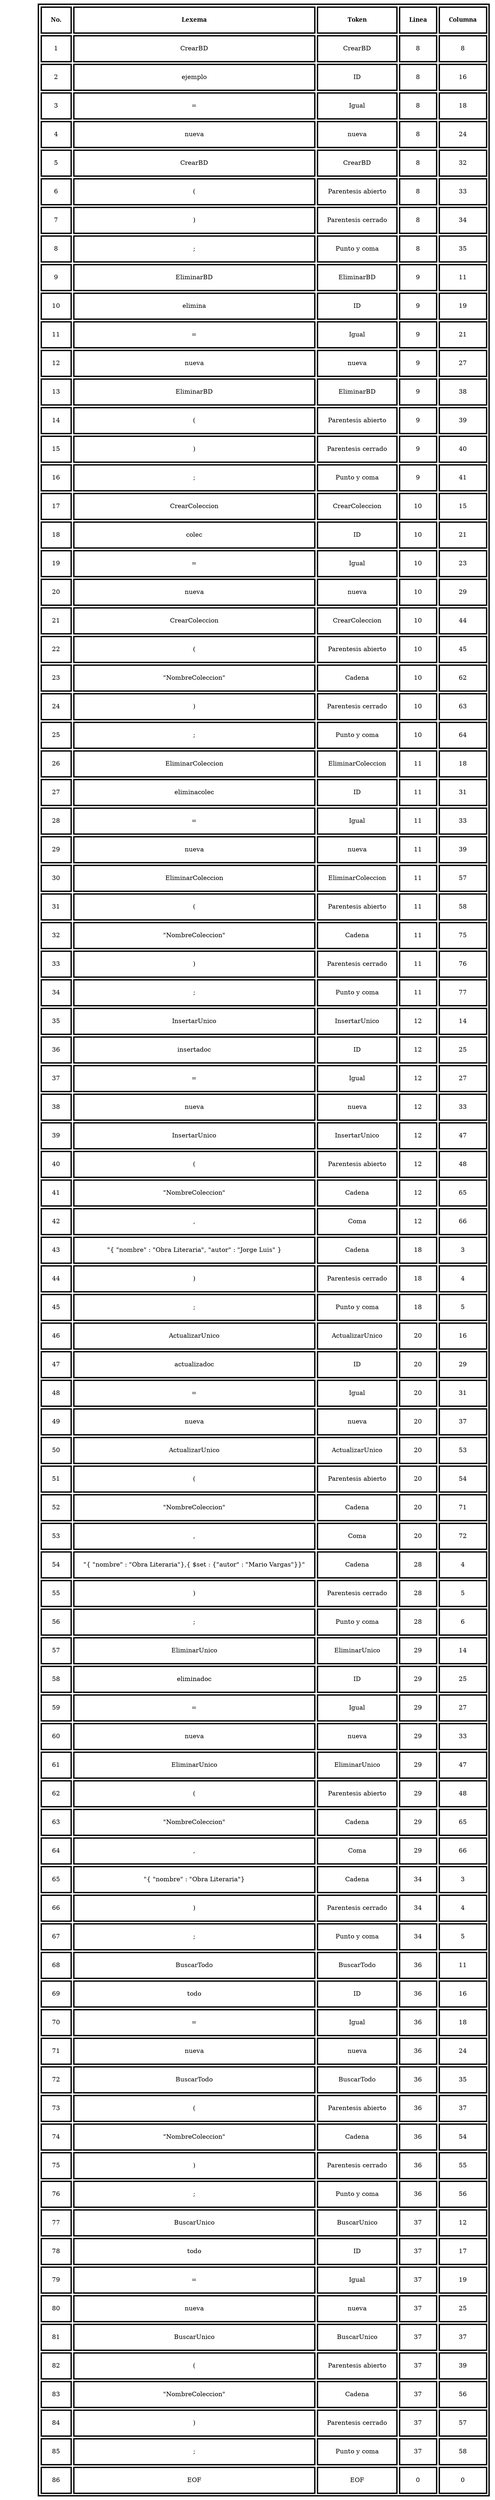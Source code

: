 digraph G {Start[label="", shape=none]
a0[shape=none label=<<TABLE align="center" border="3" cellspacing="3" cellpadding="20"><TR><TD><FONT FACE="bold">No.</FONT></TD><TD><FONT FACE="bold">Lexema</FONT></TD><TD><FONT FACE="bold">Token</FONT></TD><TD><FONT FACE="bold">Linea</FONT></TD><TD><FONT FACE="bold">Columna</FONT></TD></TR><TR><TD>1</TD><TD>CrearBD</TD><TD>CrearBD</TD><TD>8</TD><TD>8</TD></TR><TR><TD>2</TD><TD>ejemplo</TD><TD>ID</TD><TD>8</TD><TD>16</TD></TR><TR><TD>3</TD><TD>=</TD><TD>Igual</TD><TD>8</TD><TD>18</TD></TR><TR><TD>4</TD><TD>nueva</TD><TD>nueva</TD><TD>8</TD><TD>24</TD></TR><TR><TD>5</TD><TD>CrearBD</TD><TD>CrearBD</TD><TD>8</TD><TD>32</TD></TR><TR><TD>6</TD><TD>(</TD><TD>Parentesis abierto</TD><TD>8</TD><TD>33</TD></TR><TR><TD>7</TD><TD>)</TD><TD>Parentesis cerrado</TD><TD>8</TD><TD>34</TD></TR><TR><TD>8</TD><TD>;</TD><TD>Punto y coma</TD><TD>8</TD><TD>35</TD></TR><TR><TD>9</TD><TD>EliminarBD</TD><TD>EliminarBD</TD><TD>9</TD><TD>11</TD></TR><TR><TD>10</TD><TD>elimina</TD><TD>ID</TD><TD>9</TD><TD>19</TD></TR><TR><TD>11</TD><TD>=</TD><TD>Igual</TD><TD>9</TD><TD>21</TD></TR><TR><TD>12</TD><TD>nueva</TD><TD>nueva</TD><TD>9</TD><TD>27</TD></TR><TR><TD>13</TD><TD>EliminarBD</TD><TD>EliminarBD</TD><TD>9</TD><TD>38</TD></TR><TR><TD>14</TD><TD>(</TD><TD>Parentesis abierto</TD><TD>9</TD><TD>39</TD></TR><TR><TD>15</TD><TD>)</TD><TD>Parentesis cerrado</TD><TD>9</TD><TD>40</TD></TR><TR><TD>16</TD><TD>;</TD><TD>Punto y coma</TD><TD>9</TD><TD>41</TD></TR><TR><TD>17</TD><TD>CrearColeccion</TD><TD>CrearColeccion</TD><TD>10</TD><TD>15</TD></TR><TR><TD>18</TD><TD>colec</TD><TD>ID</TD><TD>10</TD><TD>21</TD></TR><TR><TD>19</TD><TD>=</TD><TD>Igual</TD><TD>10</TD><TD>23</TD></TR><TR><TD>20</TD><TD>nueva</TD><TD>nueva</TD><TD>10</TD><TD>29</TD></TR><TR><TD>21</TD><TD>CrearColeccion</TD><TD>CrearColeccion</TD><TD>10</TD><TD>44</TD></TR><TR><TD>22</TD><TD>(</TD><TD>Parentesis abierto</TD><TD>10</TD><TD>45</TD></TR><TR><TD>23</TD><TD>"NombreColeccion"</TD><TD>Cadena</TD><TD>10</TD><TD>62</TD></TR><TR><TD>24</TD><TD>)</TD><TD>Parentesis cerrado</TD><TD>10</TD><TD>63</TD></TR><TR><TD>25</TD><TD>;</TD><TD>Punto y coma</TD><TD>10</TD><TD>64</TD></TR><TR><TD>26</TD><TD>EliminarColeccion</TD><TD>EliminarColeccion</TD><TD>11</TD><TD>18</TD></TR><TR><TD>27</TD><TD>eliminacolec</TD><TD>ID</TD><TD>11</TD><TD>31</TD></TR><TR><TD>28</TD><TD>=</TD><TD>Igual</TD><TD>11</TD><TD>33</TD></TR><TR><TD>29</TD><TD>nueva</TD><TD>nueva</TD><TD>11</TD><TD>39</TD></TR><TR><TD>30</TD><TD>EliminarColeccion</TD><TD>EliminarColeccion</TD><TD>11</TD><TD>57</TD></TR><TR><TD>31</TD><TD>(</TD><TD>Parentesis abierto</TD><TD>11</TD><TD>58</TD></TR><TR><TD>32</TD><TD>"NombreColeccion"</TD><TD>Cadena</TD><TD>11</TD><TD>75</TD></TR><TR><TD>33</TD><TD>)</TD><TD>Parentesis cerrado</TD><TD>11</TD><TD>76</TD></TR><TR><TD>34</TD><TD>;</TD><TD>Punto y coma</TD><TD>11</TD><TD>77</TD></TR><TR><TD>35</TD><TD>InsertarUnico</TD><TD>InsertarUnico</TD><TD>12</TD><TD>14</TD></TR><TR><TD>36</TD><TD>insertadoc</TD><TD>ID</TD><TD>12</TD><TD>25</TD></TR><TR><TD>37</TD><TD>=</TD><TD>Igual</TD><TD>12</TD><TD>27</TD></TR><TR><TD>38</TD><TD>nueva</TD><TD>nueva</TD><TD>12</TD><TD>33</TD></TR><TR><TD>39</TD><TD>InsertarUnico</TD><TD>InsertarUnico</TD><TD>12</TD><TD>47</TD></TR><TR><TD>40</TD><TD>(</TD><TD>Parentesis abierto</TD><TD>12</TD><TD>48</TD></TR><TR><TD>41</TD><TD>"NombreColeccion"</TD><TD>Cadena</TD><TD>12</TD><TD>65</TD></TR><TR><TD>42</TD><TD>,</TD><TD>Coma</TD><TD>12</TD><TD>66</TD></TR><TR><TD>43</TD><TD>"{ "nombre" : "Obra Literaria", "autor" : "Jorge Luis" }</TD><TD>Cadena</TD><TD>18</TD><TD>3</TD></TR><TR><TD>44</TD><TD>)</TD><TD>Parentesis cerrado</TD><TD>18</TD><TD>4</TD></TR><TR><TD>45</TD><TD>;</TD><TD>Punto y coma</TD><TD>18</TD><TD>5</TD></TR><TR><TD>46</TD><TD>ActualizarUnico</TD><TD>ActualizarUnico</TD><TD>20</TD><TD>16</TD></TR><TR><TD>47</TD><TD>actualizadoc</TD><TD>ID</TD><TD>20</TD><TD>29</TD></TR><TR><TD>48</TD><TD>=</TD><TD>Igual</TD><TD>20</TD><TD>31</TD></TR><TR><TD>49</TD><TD>nueva</TD><TD>nueva</TD><TD>20</TD><TD>37</TD></TR><TR><TD>50</TD><TD>ActualizarUnico</TD><TD>ActualizarUnico</TD><TD>20</TD><TD>53</TD></TR><TR><TD>51</TD><TD>(</TD><TD>Parentesis abierto</TD><TD>20</TD><TD>54</TD></TR><TR><TD>52</TD><TD>"NombreColeccion"</TD><TD>Cadena</TD><TD>20</TD><TD>71</TD></TR><TR><TD>53</TD><TD>,</TD><TD>Coma</TD><TD>20</TD><TD>72</TD></TR><TR><TD>54</TD><TD>"{ "nombre" : "Obra Literaria"},{ $set : {"autor" : "Mario Vargas"}}"</TD><TD>Cadena</TD><TD>28</TD><TD>4</TD></TR><TR><TD>55</TD><TD>)</TD><TD>Parentesis cerrado</TD><TD>28</TD><TD>5</TD></TR><TR><TD>56</TD><TD>;</TD><TD>Punto y coma</TD><TD>28</TD><TD>6</TD></TR><TR><TD>57</TD><TD>EliminarUnico</TD><TD>EliminarUnico</TD><TD>29</TD><TD>14</TD></TR><TR><TD>58</TD><TD>eliminadoc</TD><TD>ID</TD><TD>29</TD><TD>25</TD></TR><TR><TD>59</TD><TD>=</TD><TD>Igual</TD><TD>29</TD><TD>27</TD></TR><TR><TD>60</TD><TD>nueva</TD><TD>nueva</TD><TD>29</TD><TD>33</TD></TR><TR><TD>61</TD><TD>EliminarUnico</TD><TD>EliminarUnico</TD><TD>29</TD><TD>47</TD></TR><TR><TD>62</TD><TD>(</TD><TD>Parentesis abierto</TD><TD>29</TD><TD>48</TD></TR><TR><TD>63</TD><TD>"NombreColeccion"</TD><TD>Cadena</TD><TD>29</TD><TD>65</TD></TR><TR><TD>64</TD><TD>,</TD><TD>Coma</TD><TD>29</TD><TD>66</TD></TR><TR><TD>65</TD><TD>"{ "nombre" : "Obra Literaria"}</TD><TD>Cadena</TD><TD>34</TD><TD>3</TD></TR><TR><TD>66</TD><TD>)</TD><TD>Parentesis cerrado</TD><TD>34</TD><TD>4</TD></TR><TR><TD>67</TD><TD>;</TD><TD>Punto y coma</TD><TD>34</TD><TD>5</TD></TR><TR><TD>68</TD><TD>BuscarTodo</TD><TD>BuscarTodo</TD><TD>36</TD><TD>11</TD></TR><TR><TD>69</TD><TD>todo</TD><TD>ID</TD><TD>36</TD><TD>16</TD></TR><TR><TD>70</TD><TD>=</TD><TD>Igual</TD><TD>36</TD><TD>18</TD></TR><TR><TD>71</TD><TD>nueva</TD><TD>nueva</TD><TD>36</TD><TD>24</TD></TR><TR><TD>72</TD><TD>BuscarTodo</TD><TD>BuscarTodo</TD><TD>36</TD><TD>35</TD></TR><TR><TD>73</TD><TD>(</TD><TD>Parentesis abierto</TD><TD>36</TD><TD>37</TD></TR><TR><TD>74</TD><TD>"NombreColeccion"</TD><TD>Cadena</TD><TD>36</TD><TD>54</TD></TR><TR><TD>75</TD><TD>)</TD><TD>Parentesis cerrado</TD><TD>36</TD><TD>55</TD></TR><TR><TD>76</TD><TD>;</TD><TD>Punto y coma</TD><TD>36</TD><TD>56</TD></TR><TR><TD>77</TD><TD>BuscarUnico</TD><TD>BuscarUnico</TD><TD>37</TD><TD>12</TD></TR><TR><TD>78</TD><TD>todo</TD><TD>ID</TD><TD>37</TD><TD>17</TD></TR><TR><TD>79</TD><TD>=</TD><TD>Igual</TD><TD>37</TD><TD>19</TD></TR><TR><TD>80</TD><TD>nueva</TD><TD>nueva</TD><TD>37</TD><TD>25</TD></TR><TR><TD>81</TD><TD>BuscarUnico</TD><TD>BuscarUnico</TD><TD>37</TD><TD>37</TD></TR><TR><TD>82</TD><TD>(</TD><TD>Parentesis abierto</TD><TD>37</TD><TD>39</TD></TR><TR><TD>83</TD><TD>"NombreColeccion"</TD><TD>Cadena</TD><TD>37</TD><TD>56</TD></TR><TR><TD>84</TD><TD>)</TD><TD>Parentesis cerrado</TD><TD>37</TD><TD>57</TD></TR><TR><TD>85</TD><TD>;</TD><TD>Punto y coma</TD><TD>37</TD><TD>58</TD></TR><TR><TD>86</TD><TD>EOF</TD><TD>EOF</TD><TD>0</TD><TD>0</TD></TR></TABLE>>];}